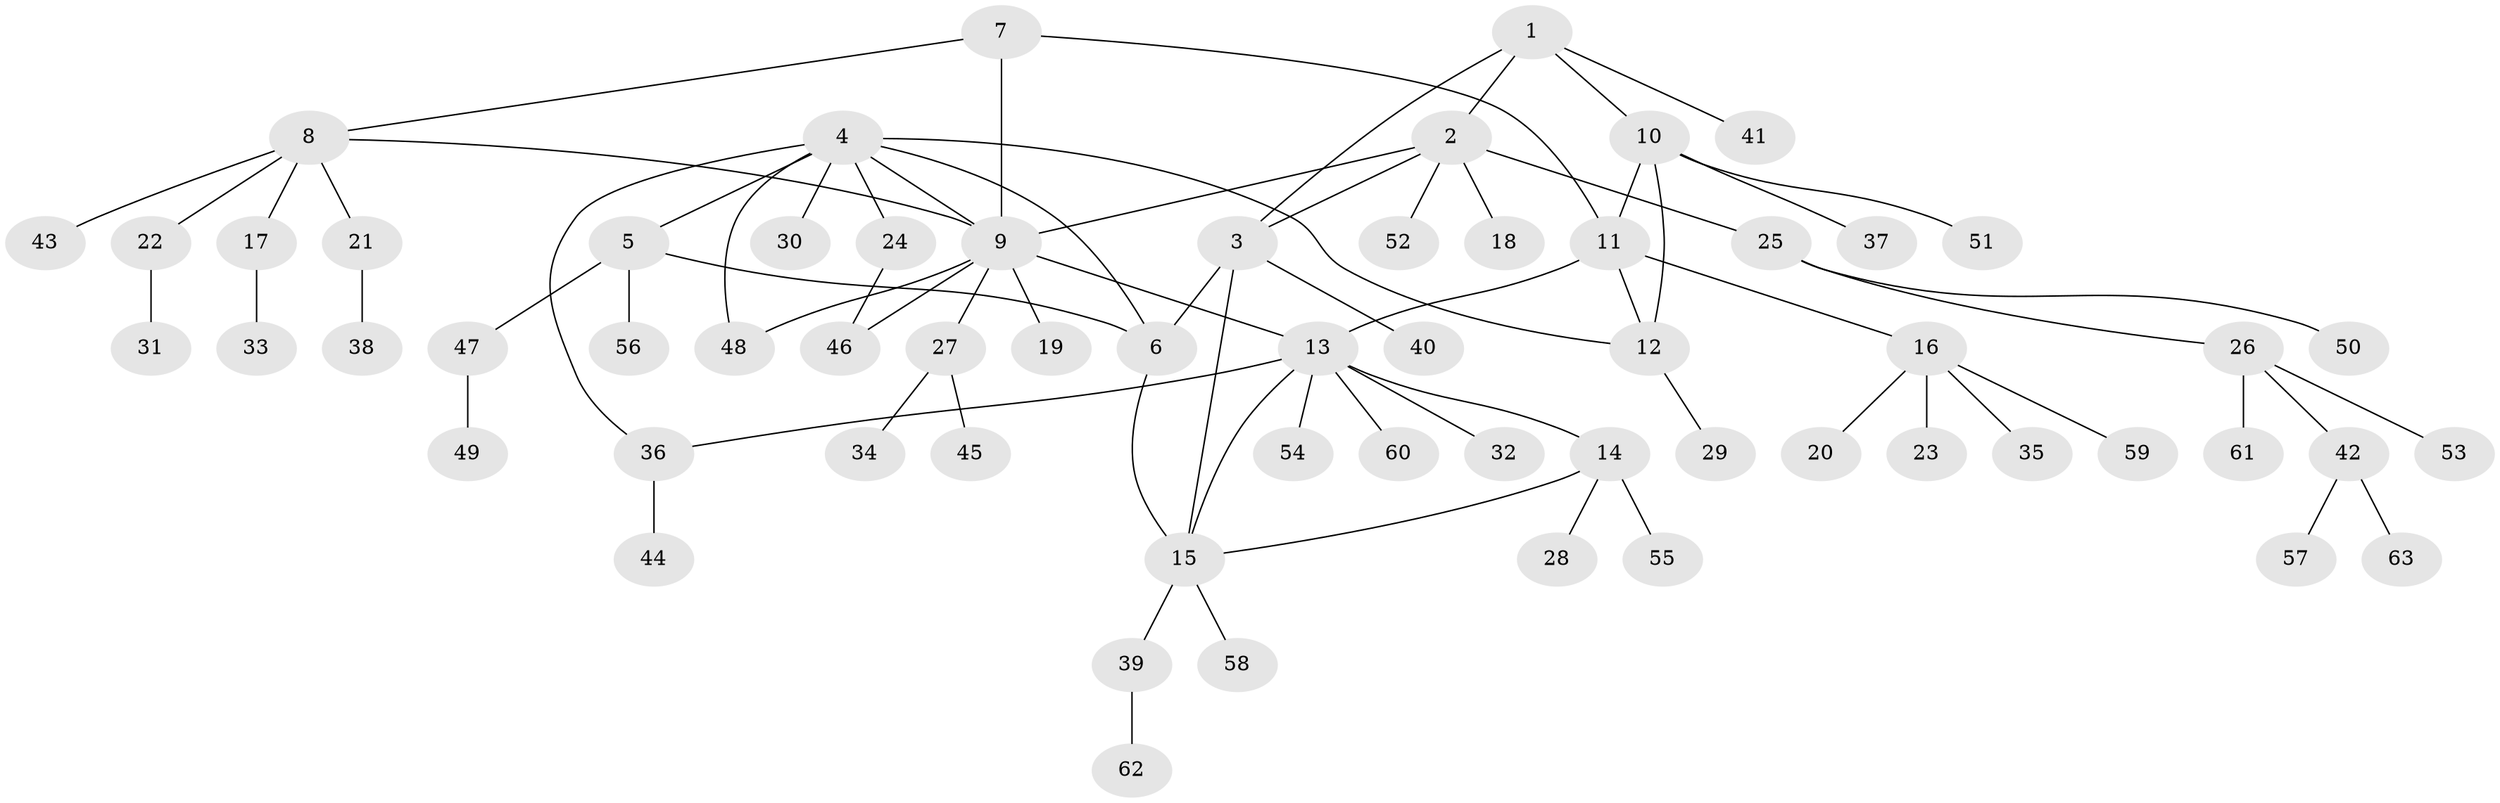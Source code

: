 // coarse degree distribution, {3: 0.13333333333333333, 5: 0.1111111111111111, 4: 0.08888888888888889, 7: 0.044444444444444446, 8: 0.022222222222222223, 1: 0.4222222222222222, 2: 0.17777777777777778}
// Generated by graph-tools (version 1.1) at 2025/52/03/04/25 22:52:27]
// undirected, 63 vertices, 76 edges
graph export_dot {
  node [color=gray90,style=filled];
  1;
  2;
  3;
  4;
  5;
  6;
  7;
  8;
  9;
  10;
  11;
  12;
  13;
  14;
  15;
  16;
  17;
  18;
  19;
  20;
  21;
  22;
  23;
  24;
  25;
  26;
  27;
  28;
  29;
  30;
  31;
  32;
  33;
  34;
  35;
  36;
  37;
  38;
  39;
  40;
  41;
  42;
  43;
  44;
  45;
  46;
  47;
  48;
  49;
  50;
  51;
  52;
  53;
  54;
  55;
  56;
  57;
  58;
  59;
  60;
  61;
  62;
  63;
  1 -- 2;
  1 -- 3;
  1 -- 10;
  1 -- 41;
  2 -- 3;
  2 -- 9;
  2 -- 18;
  2 -- 25;
  2 -- 52;
  3 -- 6;
  3 -- 15;
  3 -- 40;
  4 -- 5;
  4 -- 6;
  4 -- 9;
  4 -- 12;
  4 -- 24;
  4 -- 30;
  4 -- 36;
  4 -- 48;
  5 -- 6;
  5 -- 47;
  5 -- 56;
  6 -- 15;
  7 -- 8;
  7 -- 9;
  7 -- 11;
  8 -- 9;
  8 -- 17;
  8 -- 21;
  8 -- 22;
  8 -- 43;
  9 -- 13;
  9 -- 19;
  9 -- 27;
  9 -- 46;
  9 -- 48;
  10 -- 11;
  10 -- 12;
  10 -- 37;
  10 -- 51;
  11 -- 12;
  11 -- 13;
  11 -- 16;
  12 -- 29;
  13 -- 14;
  13 -- 15;
  13 -- 32;
  13 -- 36;
  13 -- 54;
  13 -- 60;
  14 -- 15;
  14 -- 28;
  14 -- 55;
  15 -- 39;
  15 -- 58;
  16 -- 20;
  16 -- 23;
  16 -- 35;
  16 -- 59;
  17 -- 33;
  21 -- 38;
  22 -- 31;
  24 -- 46;
  25 -- 26;
  25 -- 50;
  26 -- 42;
  26 -- 53;
  26 -- 61;
  27 -- 34;
  27 -- 45;
  36 -- 44;
  39 -- 62;
  42 -- 57;
  42 -- 63;
  47 -- 49;
}
